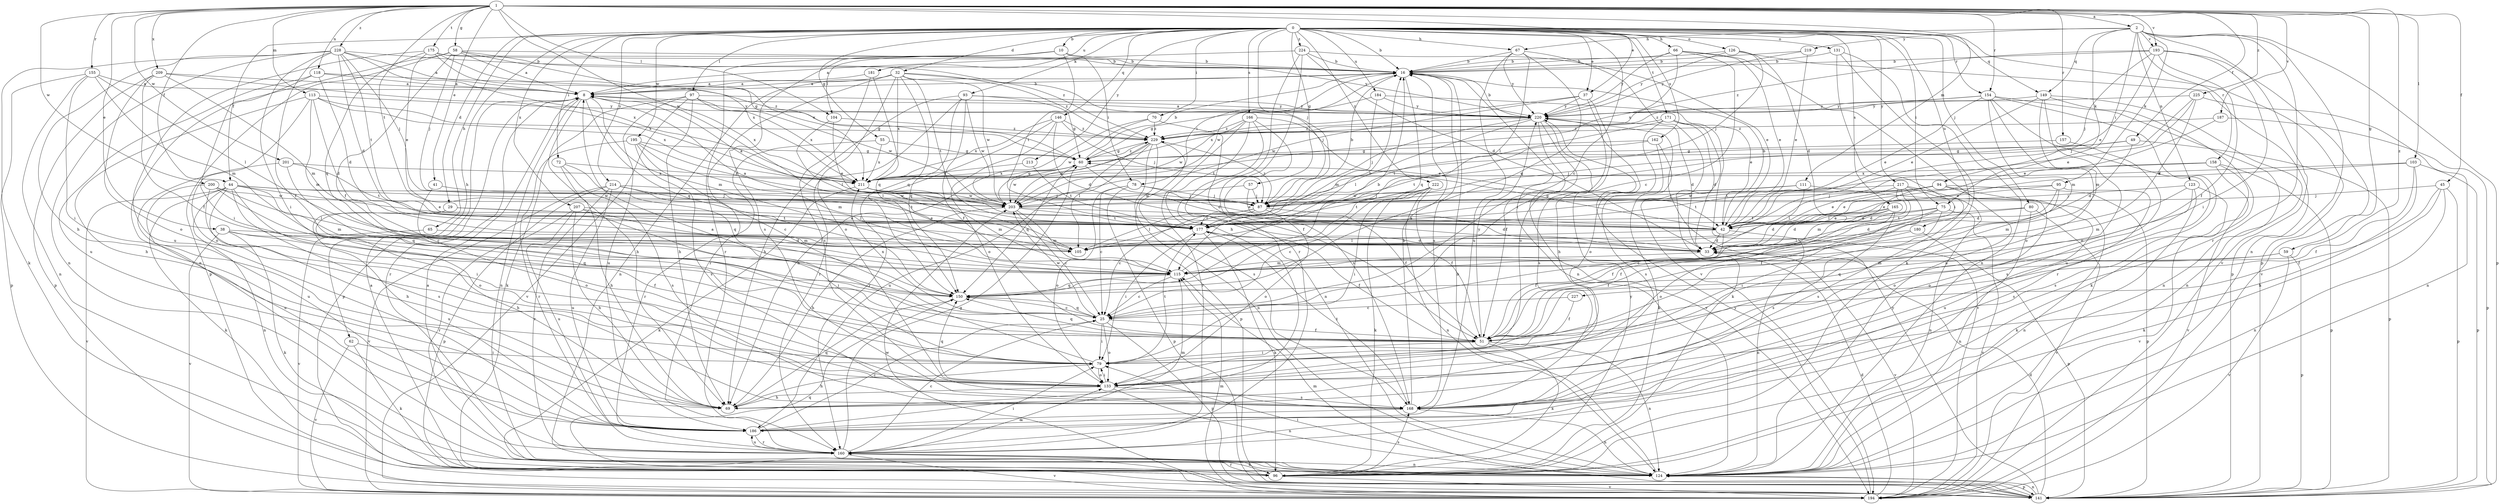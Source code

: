strict digraph  {
0;
1;
2;
8;
10;
16;
25;
29;
32;
33;
37;
38;
41;
42;
44;
45;
49;
51;
55;
57;
58;
59;
60;
62;
65;
66;
67;
69;
70;
72;
75;
78;
79;
80;
87;
93;
94;
95;
96;
97;
103;
104;
105;
111;
113;
115;
118;
123;
124;
126;
131;
133;
141;
146;
149;
150;
154;
155;
157;
158;
160;
162;
165;
166;
168;
171;
175;
177;
180;
181;
184;
186;
187;
193;
194;
195;
200;
201;
203;
207;
209;
211;
213;
214;
217;
219;
220;
222;
224;
225;
227;
228;
229;
0 -> 10  [label=b];
0 -> 16  [label=b];
0 -> 25  [label=c];
0 -> 29  [label=d];
0 -> 32  [label=d];
0 -> 37  [label=e];
0 -> 44  [label=f];
0 -> 55  [label=g];
0 -> 57  [label=g];
0 -> 62  [label=h];
0 -> 65  [label=h];
0 -> 66  [label=h];
0 -> 67  [label=h];
0 -> 70  [label=i];
0 -> 72  [label=i];
0 -> 75  [label=i];
0 -> 80  [label=j];
0 -> 87  [label=j];
0 -> 93  [label=k];
0 -> 97  [label=l];
0 -> 126  [label=o];
0 -> 131  [label=o];
0 -> 141  [label=p];
0 -> 146  [label=q];
0 -> 149  [label=q];
0 -> 154  [label=r];
0 -> 162  [label=s];
0 -> 165  [label=s];
0 -> 166  [label=s];
0 -> 171  [label=t];
0 -> 180  [label=u];
0 -> 181  [label=u];
0 -> 184  [label=u];
0 -> 195  [label=w];
0 -> 207  [label=x];
0 -> 213  [label=y];
0 -> 214  [label=y];
0 -> 217  [label=y];
0 -> 222  [label=z];
0 -> 224  [label=z];
1 -> 2  [label=a];
1 -> 37  [label=e];
1 -> 38  [label=e];
1 -> 41  [label=e];
1 -> 44  [label=f];
1 -> 45  [label=f];
1 -> 49  [label=f];
1 -> 58  [label=g];
1 -> 59  [label=g];
1 -> 103  [label=l];
1 -> 104  [label=l];
1 -> 111  [label=m];
1 -> 113  [label=m];
1 -> 118  [label=n];
1 -> 154  [label=r];
1 -> 155  [label=r];
1 -> 157  [label=r];
1 -> 175  [label=t];
1 -> 177  [label=t];
1 -> 187  [label=v];
1 -> 193  [label=v];
1 -> 200  [label=w];
1 -> 201  [label=w];
1 -> 203  [label=w];
1 -> 209  [label=x];
1 -> 225  [label=z];
1 -> 227  [label=z];
1 -> 228  [label=z];
2 -> 67  [label=h];
2 -> 75  [label=i];
2 -> 94  [label=k];
2 -> 95  [label=k];
2 -> 123  [label=n];
2 -> 124  [label=n];
2 -> 141  [label=p];
2 -> 149  [label=q];
2 -> 158  [label=r];
2 -> 160  [label=r];
2 -> 193  [label=v];
2 -> 194  [label=v];
2 -> 219  [label=y];
8 -> 16  [label=b];
8 -> 69  [label=h];
8 -> 115  [label=m];
8 -> 124  [label=n];
8 -> 141  [label=p];
8 -> 150  [label=q];
8 -> 160  [label=r];
8 -> 211  [label=x];
8 -> 220  [label=y];
10 -> 16  [label=b];
10 -> 78  [label=i];
10 -> 104  [label=l];
10 -> 160  [label=r];
10 -> 168  [label=s];
10 -> 177  [label=t];
16 -> 8  [label=a];
16 -> 78  [label=i];
16 -> 124  [label=n];
16 -> 150  [label=q];
16 -> 168  [label=s];
16 -> 203  [label=w];
25 -> 51  [label=f];
25 -> 79  [label=i];
25 -> 133  [label=o];
25 -> 141  [label=p];
25 -> 150  [label=q];
25 -> 203  [label=w];
25 -> 211  [label=x];
29 -> 42  [label=e];
29 -> 69  [label=h];
29 -> 177  [label=t];
29 -> 186  [label=u];
32 -> 8  [label=a];
32 -> 87  [label=j];
32 -> 124  [label=n];
32 -> 133  [label=o];
32 -> 150  [label=q];
32 -> 160  [label=r];
32 -> 177  [label=t];
32 -> 203  [label=w];
32 -> 211  [label=x];
32 -> 229  [label=z];
33 -> 115  [label=m];
33 -> 194  [label=v];
37 -> 69  [label=h];
37 -> 133  [label=o];
37 -> 203  [label=w];
37 -> 211  [label=x];
37 -> 220  [label=y];
38 -> 33  [label=d];
38 -> 51  [label=f];
38 -> 96  [label=k];
38 -> 150  [label=q];
38 -> 194  [label=v];
41 -> 87  [label=j];
41 -> 133  [label=o];
42 -> 16  [label=b];
42 -> 33  [label=d];
42 -> 51  [label=f];
42 -> 60  [label=g];
42 -> 105  [label=l];
42 -> 124  [label=n];
44 -> 42  [label=e];
44 -> 69  [label=h];
44 -> 87  [label=j];
44 -> 96  [label=k];
44 -> 115  [label=m];
44 -> 124  [label=n];
44 -> 133  [label=o];
44 -> 168  [label=s];
44 -> 194  [label=v];
44 -> 203  [label=w];
45 -> 51  [label=f];
45 -> 87  [label=j];
45 -> 96  [label=k];
45 -> 124  [label=n];
45 -> 141  [label=p];
49 -> 33  [label=d];
49 -> 60  [label=g];
49 -> 87  [label=j];
49 -> 141  [label=p];
51 -> 79  [label=i];
51 -> 96  [label=k];
51 -> 124  [label=n];
51 -> 150  [label=q];
51 -> 220  [label=y];
55 -> 60  [label=g];
55 -> 160  [label=r];
55 -> 211  [label=x];
57 -> 51  [label=f];
57 -> 87  [label=j];
57 -> 203  [label=w];
58 -> 8  [label=a];
58 -> 16  [label=b];
58 -> 51  [label=f];
58 -> 87  [label=j];
58 -> 124  [label=n];
58 -> 141  [label=p];
58 -> 211  [label=x];
58 -> 229  [label=z];
59 -> 115  [label=m];
59 -> 141  [label=p];
59 -> 150  [label=q];
59 -> 194  [label=v];
60 -> 16  [label=b];
60 -> 33  [label=d];
60 -> 150  [label=q];
60 -> 203  [label=w];
60 -> 211  [label=x];
60 -> 229  [label=z];
62 -> 79  [label=i];
62 -> 96  [label=k];
62 -> 194  [label=v];
65 -> 105  [label=l];
65 -> 194  [label=v];
66 -> 16  [label=b];
66 -> 25  [label=c];
66 -> 42  [label=e];
66 -> 124  [label=n];
66 -> 211  [label=x];
66 -> 220  [label=y];
67 -> 16  [label=b];
67 -> 105  [label=l];
67 -> 150  [label=q];
67 -> 186  [label=u];
67 -> 194  [label=v];
67 -> 220  [label=y];
69 -> 150  [label=q];
70 -> 51  [label=f];
70 -> 69  [label=h];
70 -> 203  [label=w];
70 -> 229  [label=z];
72 -> 69  [label=h];
72 -> 150  [label=q];
72 -> 168  [label=s];
72 -> 211  [label=x];
75 -> 25  [label=c];
75 -> 33  [label=d];
75 -> 42  [label=e];
75 -> 51  [label=f];
75 -> 79  [label=i];
75 -> 194  [label=v];
78 -> 25  [label=c];
78 -> 42  [label=e];
78 -> 87  [label=j];
78 -> 133  [label=o];
78 -> 141  [label=p];
79 -> 8  [label=a];
79 -> 69  [label=h];
79 -> 133  [label=o];
79 -> 177  [label=t];
80 -> 33  [label=d];
80 -> 124  [label=n];
80 -> 177  [label=t];
80 -> 194  [label=v];
87 -> 16  [label=b];
87 -> 25  [label=c];
87 -> 33  [label=d];
87 -> 105  [label=l];
87 -> 133  [label=o];
87 -> 177  [label=t];
87 -> 229  [label=z];
93 -> 51  [label=f];
93 -> 60  [label=g];
93 -> 69  [label=h];
93 -> 150  [label=q];
93 -> 160  [label=r];
93 -> 203  [label=w];
93 -> 220  [label=y];
94 -> 42  [label=e];
94 -> 105  [label=l];
94 -> 133  [label=o];
94 -> 141  [label=p];
94 -> 177  [label=t];
94 -> 186  [label=u];
94 -> 203  [label=w];
95 -> 33  [label=d];
95 -> 42  [label=e];
95 -> 87  [label=j];
95 -> 115  [label=m];
95 -> 168  [label=s];
96 -> 8  [label=a];
96 -> 160  [label=r];
96 -> 168  [label=s];
96 -> 194  [label=v];
96 -> 220  [label=y];
97 -> 69  [label=h];
97 -> 96  [label=k];
97 -> 186  [label=u];
97 -> 194  [label=v];
97 -> 203  [label=w];
97 -> 211  [label=x];
97 -> 220  [label=y];
103 -> 42  [label=e];
103 -> 51  [label=f];
103 -> 69  [label=h];
103 -> 141  [label=p];
103 -> 211  [label=x];
104 -> 42  [label=e];
104 -> 105  [label=l];
104 -> 229  [label=z];
105 -> 8  [label=a];
111 -> 105  [label=l];
111 -> 124  [label=n];
111 -> 177  [label=t];
111 -> 203  [label=w];
113 -> 33  [label=d];
113 -> 60  [label=g];
113 -> 69  [label=h];
113 -> 115  [label=m];
113 -> 133  [label=o];
113 -> 211  [label=x];
113 -> 220  [label=y];
115 -> 16  [label=b];
115 -> 25  [label=c];
115 -> 150  [label=q];
118 -> 8  [label=a];
118 -> 33  [label=d];
118 -> 79  [label=i];
118 -> 186  [label=u];
118 -> 229  [label=z];
123 -> 87  [label=j];
123 -> 96  [label=k];
123 -> 115  [label=m];
123 -> 133  [label=o];
123 -> 194  [label=v];
124 -> 8  [label=a];
124 -> 16  [label=b];
124 -> 79  [label=i];
124 -> 141  [label=p];
126 -> 16  [label=b];
126 -> 33  [label=d];
126 -> 87  [label=j];
126 -> 141  [label=p];
126 -> 220  [label=y];
131 -> 16  [label=b];
131 -> 79  [label=i];
131 -> 96  [label=k];
131 -> 124  [label=n];
133 -> 69  [label=h];
133 -> 79  [label=i];
133 -> 124  [label=n];
133 -> 150  [label=q];
133 -> 168  [label=s];
141 -> 33  [label=d];
141 -> 115  [label=m];
141 -> 124  [label=n];
141 -> 150  [label=q];
141 -> 220  [label=y];
146 -> 33  [label=d];
146 -> 87  [label=j];
146 -> 133  [label=o];
146 -> 160  [label=r];
146 -> 211  [label=x];
146 -> 229  [label=z];
149 -> 42  [label=e];
149 -> 96  [label=k];
149 -> 115  [label=m];
149 -> 124  [label=n];
149 -> 133  [label=o];
149 -> 220  [label=y];
150 -> 16  [label=b];
150 -> 25  [label=c];
154 -> 42  [label=e];
154 -> 115  [label=m];
154 -> 124  [label=n];
154 -> 133  [label=o];
154 -> 160  [label=r];
154 -> 186  [label=u];
154 -> 220  [label=y];
154 -> 229  [label=z];
155 -> 8  [label=a];
155 -> 79  [label=i];
155 -> 105  [label=l];
155 -> 115  [label=m];
155 -> 124  [label=n];
155 -> 141  [label=p];
157 -> 60  [label=g];
157 -> 168  [label=s];
158 -> 141  [label=p];
158 -> 168  [label=s];
158 -> 177  [label=t];
158 -> 194  [label=v];
158 -> 211  [label=x];
160 -> 25  [label=c];
160 -> 60  [label=g];
160 -> 79  [label=i];
160 -> 96  [label=k];
160 -> 124  [label=n];
160 -> 133  [label=o];
160 -> 186  [label=u];
160 -> 194  [label=v];
162 -> 60  [label=g];
162 -> 96  [label=k];
162 -> 168  [label=s];
162 -> 177  [label=t];
165 -> 33  [label=d];
165 -> 42  [label=e];
165 -> 51  [label=f];
165 -> 133  [label=o];
165 -> 168  [label=s];
165 -> 177  [label=t];
166 -> 42  [label=e];
166 -> 124  [label=n];
166 -> 160  [label=r];
166 -> 168  [label=s];
166 -> 177  [label=t];
166 -> 203  [label=w];
166 -> 229  [label=z];
168 -> 16  [label=b];
168 -> 124  [label=n];
168 -> 177  [label=t];
168 -> 186  [label=u];
171 -> 33  [label=d];
171 -> 96  [label=k];
171 -> 133  [label=o];
171 -> 177  [label=t];
171 -> 194  [label=v];
171 -> 229  [label=z];
175 -> 16  [label=b];
175 -> 42  [label=e];
175 -> 60  [label=g];
175 -> 150  [label=q];
175 -> 186  [label=u];
175 -> 211  [label=x];
175 -> 220  [label=y];
177 -> 33  [label=d];
177 -> 51  [label=f];
177 -> 79  [label=i];
177 -> 96  [label=k];
180 -> 51  [label=f];
180 -> 105  [label=l];
180 -> 141  [label=p];
181 -> 8  [label=a];
181 -> 150  [label=q];
181 -> 168  [label=s];
184 -> 42  [label=e];
184 -> 60  [label=g];
184 -> 115  [label=m];
184 -> 220  [label=y];
186 -> 25  [label=c];
186 -> 115  [label=m];
186 -> 160  [label=r];
187 -> 42  [label=e];
187 -> 141  [label=p];
187 -> 229  [label=z];
193 -> 16  [label=b];
193 -> 42  [label=e];
193 -> 51  [label=f];
193 -> 79  [label=i];
193 -> 87  [label=j];
193 -> 194  [label=v];
193 -> 229  [label=z];
194 -> 33  [label=d];
194 -> 115  [label=m];
194 -> 203  [label=w];
194 -> 220  [label=y];
195 -> 25  [label=c];
195 -> 60  [label=g];
195 -> 105  [label=l];
195 -> 115  [label=m];
195 -> 160  [label=r];
195 -> 168  [label=s];
200 -> 79  [label=i];
200 -> 105  [label=l];
200 -> 150  [label=q];
200 -> 186  [label=u];
200 -> 203  [label=w];
201 -> 25  [label=c];
201 -> 177  [label=t];
201 -> 186  [label=u];
201 -> 211  [label=x];
203 -> 8  [label=a];
203 -> 25  [label=c];
203 -> 42  [label=e];
203 -> 69  [label=h];
203 -> 115  [label=m];
203 -> 177  [label=t];
207 -> 42  [label=e];
207 -> 69  [label=h];
207 -> 79  [label=i];
207 -> 115  [label=m];
207 -> 160  [label=r];
207 -> 186  [label=u];
209 -> 8  [label=a];
209 -> 51  [label=f];
209 -> 115  [label=m];
209 -> 133  [label=o];
209 -> 141  [label=p];
209 -> 211  [label=x];
211 -> 60  [label=g];
211 -> 87  [label=j];
211 -> 96  [label=k];
211 -> 115  [label=m];
211 -> 203  [label=w];
213 -> 177  [label=t];
213 -> 211  [label=x];
214 -> 105  [label=l];
214 -> 141  [label=p];
214 -> 160  [label=r];
214 -> 177  [label=t];
214 -> 186  [label=u];
214 -> 194  [label=v];
214 -> 203  [label=w];
217 -> 33  [label=d];
217 -> 42  [label=e];
217 -> 51  [label=f];
217 -> 87  [label=j];
217 -> 115  [label=m];
217 -> 124  [label=n];
217 -> 168  [label=s];
219 -> 16  [label=b];
219 -> 42  [label=e];
219 -> 220  [label=y];
220 -> 8  [label=a];
220 -> 16  [label=b];
220 -> 33  [label=d];
220 -> 51  [label=f];
220 -> 87  [label=j];
220 -> 105  [label=l];
220 -> 168  [label=s];
220 -> 194  [label=v];
220 -> 229  [label=z];
222 -> 25  [label=c];
222 -> 51  [label=f];
222 -> 79  [label=i];
222 -> 87  [label=j];
222 -> 96  [label=k];
222 -> 124  [label=n];
222 -> 177  [label=t];
224 -> 8  [label=a];
224 -> 16  [label=b];
224 -> 33  [label=d];
224 -> 42  [label=e];
224 -> 69  [label=h];
224 -> 160  [label=r];
225 -> 33  [label=d];
225 -> 42  [label=e];
225 -> 87  [label=j];
225 -> 124  [label=n];
225 -> 220  [label=y];
227 -> 25  [label=c];
227 -> 51  [label=f];
228 -> 8  [label=a];
228 -> 16  [label=b];
228 -> 33  [label=d];
228 -> 51  [label=f];
228 -> 69  [label=h];
228 -> 79  [label=i];
228 -> 87  [label=j];
228 -> 96  [label=k];
228 -> 124  [label=n];
228 -> 177  [label=t];
228 -> 211  [label=x];
229 -> 60  [label=g];
229 -> 105  [label=l];
229 -> 124  [label=n];
229 -> 141  [label=p];
229 -> 168  [label=s];
229 -> 186  [label=u];
229 -> 203  [label=w];
}
